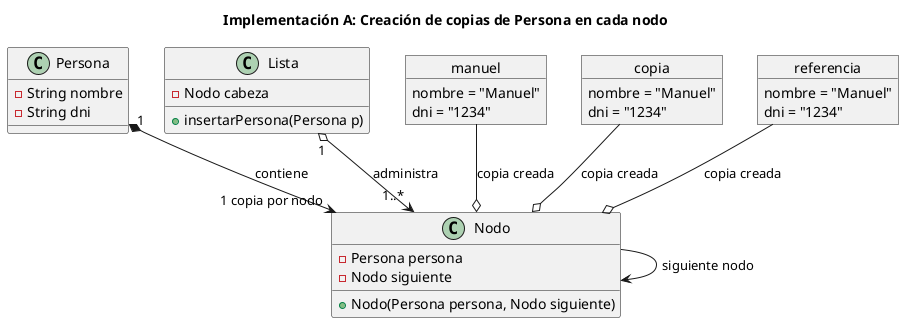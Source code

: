 @startuml
title Implementación A: Creación de copias de Persona en cada nodo

class Persona {
    - String nombre
    - String dni
}

class Nodo {
    - Persona persona
    - Nodo siguiente
    + Nodo(Persona persona, Nodo siguiente)
}

class Lista {
    - Nodo cabeza
    + insertarPersona(Persona p)
}

Persona "1" *--> "1 copia por nodo" Nodo : contiene
Lista "1" o--> "1..*" Nodo : administra

object manuel {
    nombre = "Manuel"
    dni = "1234"
}
object copia {
    nombre = "Manuel"
    dni = "1234"
}
object referencia {
    nombre = "Manuel"
    dni = "1234"
}

manuel --o Nodo : copia creada
copia --o Nodo : copia creada
referencia --o Nodo : copia creada

Nodo --> Nodo : siguiente nodo
@enduml
